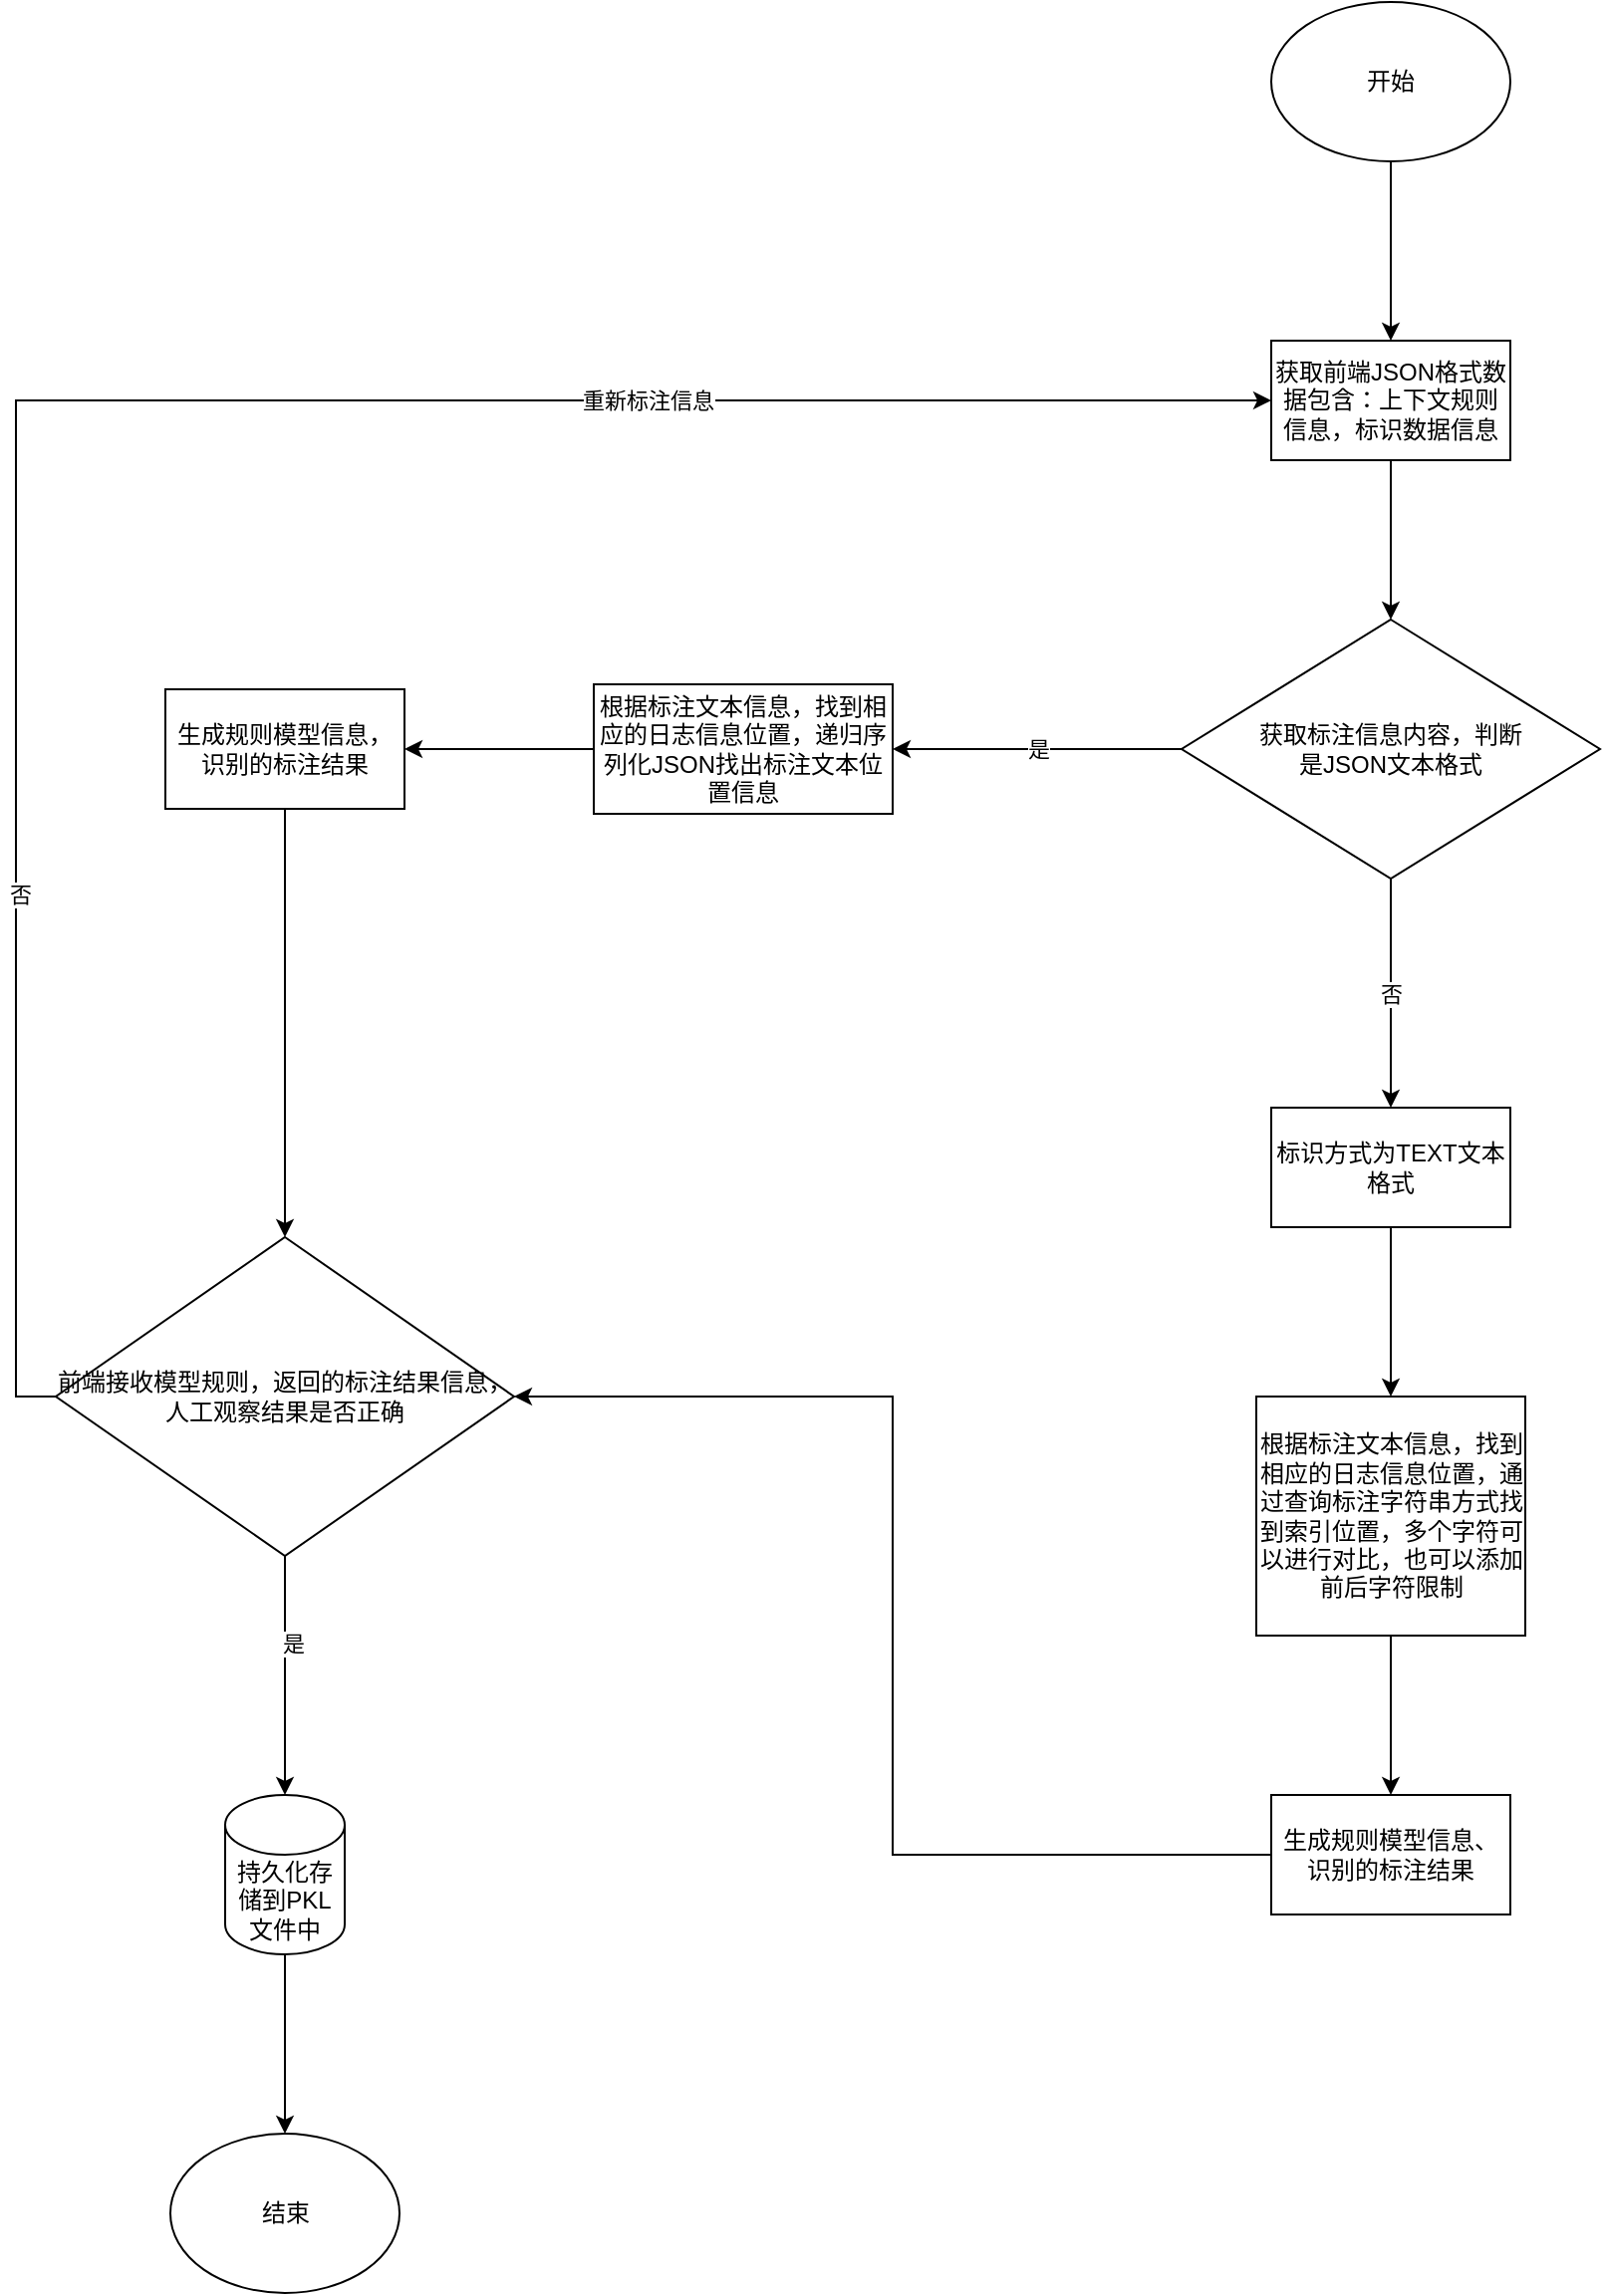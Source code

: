 <mxfile version="24.6.4" type="device">
  <diagram name="第 1 页" id="OAnjKe7FV2SUl-oPil_y">
    <mxGraphModel dx="2261" dy="738" grid="1" gridSize="10" guides="1" tooltips="1" connect="1" arrows="1" fold="1" page="1" pageScale="1" pageWidth="827" pageHeight="1169" math="0" shadow="0">
      <root>
        <mxCell id="0" />
        <mxCell id="1" parent="0" />
        <mxCell id="1-rJgV8BscUzUUxlbKQE-3" value="" style="edgeStyle=orthogonalEdgeStyle;rounded=0;orthogonalLoop=1;jettySize=auto;html=1;" parent="1" source="1-rJgV8BscUzUUxlbKQE-1" target="1-rJgV8BscUzUUxlbKQE-2" edge="1">
          <mxGeometry relative="1" as="geometry" />
        </mxCell>
        <mxCell id="1-rJgV8BscUzUUxlbKQE-1" value="开始" style="ellipse;whiteSpace=wrap;html=1;" parent="1" vertex="1">
          <mxGeometry x="320" y="70" width="120" height="80" as="geometry" />
        </mxCell>
        <mxCell id="1-rJgV8BscUzUUxlbKQE-5" value="" style="edgeStyle=orthogonalEdgeStyle;rounded=0;orthogonalLoop=1;jettySize=auto;html=1;" parent="1" source="1-rJgV8BscUzUUxlbKQE-2" target="1-rJgV8BscUzUUxlbKQE-4" edge="1">
          <mxGeometry relative="1" as="geometry" />
        </mxCell>
        <mxCell id="1-rJgV8BscUzUUxlbKQE-2" value="获取前端JSON格式数据包含：上下文规则信息，标识数据信息" style="whiteSpace=wrap;html=1;" parent="1" vertex="1">
          <mxGeometry x="320" y="240" width="120" height="60" as="geometry" />
        </mxCell>
        <mxCell id="1-rJgV8BscUzUUxlbKQE-8" value="是" style="edgeStyle=orthogonalEdgeStyle;rounded=0;orthogonalLoop=1;jettySize=auto;html=1;" parent="1" source="1-rJgV8BscUzUUxlbKQE-4" target="1-rJgV8BscUzUUxlbKQE-7" edge="1">
          <mxGeometry relative="1" as="geometry" />
        </mxCell>
        <mxCell id="1-rJgV8BscUzUUxlbKQE-14" value="否" style="edgeStyle=orthogonalEdgeStyle;rounded=0;orthogonalLoop=1;jettySize=auto;html=1;" parent="1" source="1-rJgV8BscUzUUxlbKQE-4" target="1-rJgV8BscUzUUxlbKQE-13" edge="1">
          <mxGeometry relative="1" as="geometry" />
        </mxCell>
        <mxCell id="1-rJgV8BscUzUUxlbKQE-4" value="获取标注信息内容，判断&lt;div&gt;是JSON文本格式&lt;/div&gt;" style="rhombus;whiteSpace=wrap;html=1;" parent="1" vertex="1">
          <mxGeometry x="275" y="380" width="210" height="130" as="geometry" />
        </mxCell>
        <mxCell id="LouTeXeKW3a5DXBsxRZA-2" value="" style="edgeStyle=orthogonalEdgeStyle;rounded=0;orthogonalLoop=1;jettySize=auto;html=1;" edge="1" parent="1" source="1-rJgV8BscUzUUxlbKQE-7" target="LouTeXeKW3a5DXBsxRZA-1">
          <mxGeometry relative="1" as="geometry" />
        </mxCell>
        <mxCell id="1-rJgV8BscUzUUxlbKQE-7" value="根据标注文本信息，找到相应的日志信息位置，递归序列化JSON找出标注文本位置信息" style="whiteSpace=wrap;html=1;" parent="1" vertex="1">
          <mxGeometry x="-20" y="412.5" width="150" height="65" as="geometry" />
        </mxCell>
        <mxCell id="LouTeXeKW3a5DXBsxRZA-5" value="" style="edgeStyle=orthogonalEdgeStyle;rounded=0;orthogonalLoop=1;jettySize=auto;html=1;" edge="1" parent="1" source="1-rJgV8BscUzUUxlbKQE-13" target="LouTeXeKW3a5DXBsxRZA-4">
          <mxGeometry relative="1" as="geometry" />
        </mxCell>
        <mxCell id="1-rJgV8BscUzUUxlbKQE-13" value="标识方式为TEXT文本格式" style="whiteSpace=wrap;html=1;" parent="1" vertex="1">
          <mxGeometry x="320" y="625" width="120" height="60" as="geometry" />
        </mxCell>
        <mxCell id="LouTeXeKW3a5DXBsxRZA-7" value="" style="edgeStyle=orthogonalEdgeStyle;rounded=0;orthogonalLoop=1;jettySize=auto;html=1;" edge="1" parent="1" source="LouTeXeKW3a5DXBsxRZA-1">
          <mxGeometry relative="1" as="geometry">
            <mxPoint x="-175" y="690" as="targetPoint" />
          </mxGeometry>
        </mxCell>
        <mxCell id="LouTeXeKW3a5DXBsxRZA-1" value="生成规则模型信息，识别的标注结果" style="whiteSpace=wrap;html=1;" vertex="1" parent="1">
          <mxGeometry x="-235" y="415" width="120" height="60" as="geometry" />
        </mxCell>
        <mxCell id="LouTeXeKW3a5DXBsxRZA-9" value="" style="edgeStyle=orthogonalEdgeStyle;rounded=0;orthogonalLoop=1;jettySize=auto;html=1;" edge="1" parent="1" source="LouTeXeKW3a5DXBsxRZA-4" target="LouTeXeKW3a5DXBsxRZA-8">
          <mxGeometry relative="1" as="geometry" />
        </mxCell>
        <mxCell id="LouTeXeKW3a5DXBsxRZA-4" value="根据标注文本信息，找到相应的日志信息位置，通过查询标注字符串方式找到索引位置，多个字符可以进行对比，也可以添加前后字符限制" style="whiteSpace=wrap;html=1;" vertex="1" parent="1">
          <mxGeometry x="312.5" y="770" width="135" height="120" as="geometry" />
        </mxCell>
        <mxCell id="LouTeXeKW3a5DXBsxRZA-17" style="edgeStyle=orthogonalEdgeStyle;rounded=0;orthogonalLoop=1;jettySize=auto;html=1;exitX=0;exitY=0.5;exitDx=0;exitDy=0;entryX=1;entryY=0.5;entryDx=0;entryDy=0;" edge="1" parent="1" source="LouTeXeKW3a5DXBsxRZA-8" target="LouTeXeKW3a5DXBsxRZA-15">
          <mxGeometry relative="1" as="geometry" />
        </mxCell>
        <mxCell id="LouTeXeKW3a5DXBsxRZA-8" value="生成规则模型信息、识别的标注结果" style="whiteSpace=wrap;html=1;" vertex="1" parent="1">
          <mxGeometry x="320" y="970" width="120" height="60" as="geometry" />
        </mxCell>
        <mxCell id="LouTeXeKW3a5DXBsxRZA-21" value="" style="edgeStyle=orthogonalEdgeStyle;rounded=0;orthogonalLoop=1;jettySize=auto;html=1;" edge="1" parent="1" source="LouTeXeKW3a5DXBsxRZA-13" target="LouTeXeKW3a5DXBsxRZA-20">
          <mxGeometry relative="1" as="geometry" />
        </mxCell>
        <mxCell id="LouTeXeKW3a5DXBsxRZA-13" value="持久化存储到PKL文件中" style="shape=cylinder3;whiteSpace=wrap;html=1;boundedLbl=1;backgroundOutline=1;size=15;" vertex="1" parent="1">
          <mxGeometry x="-205" y="970" width="60" height="80" as="geometry" />
        </mxCell>
        <mxCell id="LouTeXeKW3a5DXBsxRZA-22" style="edgeStyle=orthogonalEdgeStyle;rounded=0;orthogonalLoop=1;jettySize=auto;html=1;exitX=0;exitY=0.5;exitDx=0;exitDy=0;entryX=0;entryY=0.5;entryDx=0;entryDy=0;" edge="1" parent="1" source="LouTeXeKW3a5DXBsxRZA-15" target="1-rJgV8BscUzUUxlbKQE-2">
          <mxGeometry relative="1" as="geometry" />
        </mxCell>
        <mxCell id="LouTeXeKW3a5DXBsxRZA-23" value="否" style="edgeLabel;html=1;align=center;verticalAlign=middle;resizable=0;points=[];" vertex="1" connectable="0" parent="LouTeXeKW3a5DXBsxRZA-22">
          <mxGeometry x="-0.527" y="-2" relative="1" as="geometry">
            <mxPoint as="offset" />
          </mxGeometry>
        </mxCell>
        <mxCell id="LouTeXeKW3a5DXBsxRZA-24" value="重新标注信息" style="edgeLabel;html=1;align=center;verticalAlign=middle;resizable=0;points=[];" vertex="1" connectable="0" parent="LouTeXeKW3a5DXBsxRZA-22">
          <mxGeometry x="0.456" relative="1" as="geometry">
            <mxPoint as="offset" />
          </mxGeometry>
        </mxCell>
        <mxCell id="LouTeXeKW3a5DXBsxRZA-15" value="前端接收模型规则，返回的标注结果信息，人工观察结果是否正确" style="rhombus;whiteSpace=wrap;html=1;" vertex="1" parent="1">
          <mxGeometry x="-290" y="690" width="230" height="160" as="geometry" />
        </mxCell>
        <mxCell id="LouTeXeKW3a5DXBsxRZA-18" style="edgeStyle=orthogonalEdgeStyle;rounded=0;orthogonalLoop=1;jettySize=auto;html=1;exitX=0.5;exitY=1;exitDx=0;exitDy=0;entryX=0.5;entryY=0;entryDx=0;entryDy=0;entryPerimeter=0;" edge="1" parent="1" source="LouTeXeKW3a5DXBsxRZA-15" target="LouTeXeKW3a5DXBsxRZA-13">
          <mxGeometry relative="1" as="geometry" />
        </mxCell>
        <mxCell id="LouTeXeKW3a5DXBsxRZA-19" value="是" style="edgeLabel;html=1;align=center;verticalAlign=middle;resizable=0;points=[];" vertex="1" connectable="0" parent="LouTeXeKW3a5DXBsxRZA-18">
          <mxGeometry x="-0.267" y="4" relative="1" as="geometry">
            <mxPoint as="offset" />
          </mxGeometry>
        </mxCell>
        <mxCell id="LouTeXeKW3a5DXBsxRZA-20" value="结束" style="ellipse;whiteSpace=wrap;html=1;" vertex="1" parent="1">
          <mxGeometry x="-232.5" y="1140" width="115" height="80" as="geometry" />
        </mxCell>
      </root>
    </mxGraphModel>
  </diagram>
</mxfile>
